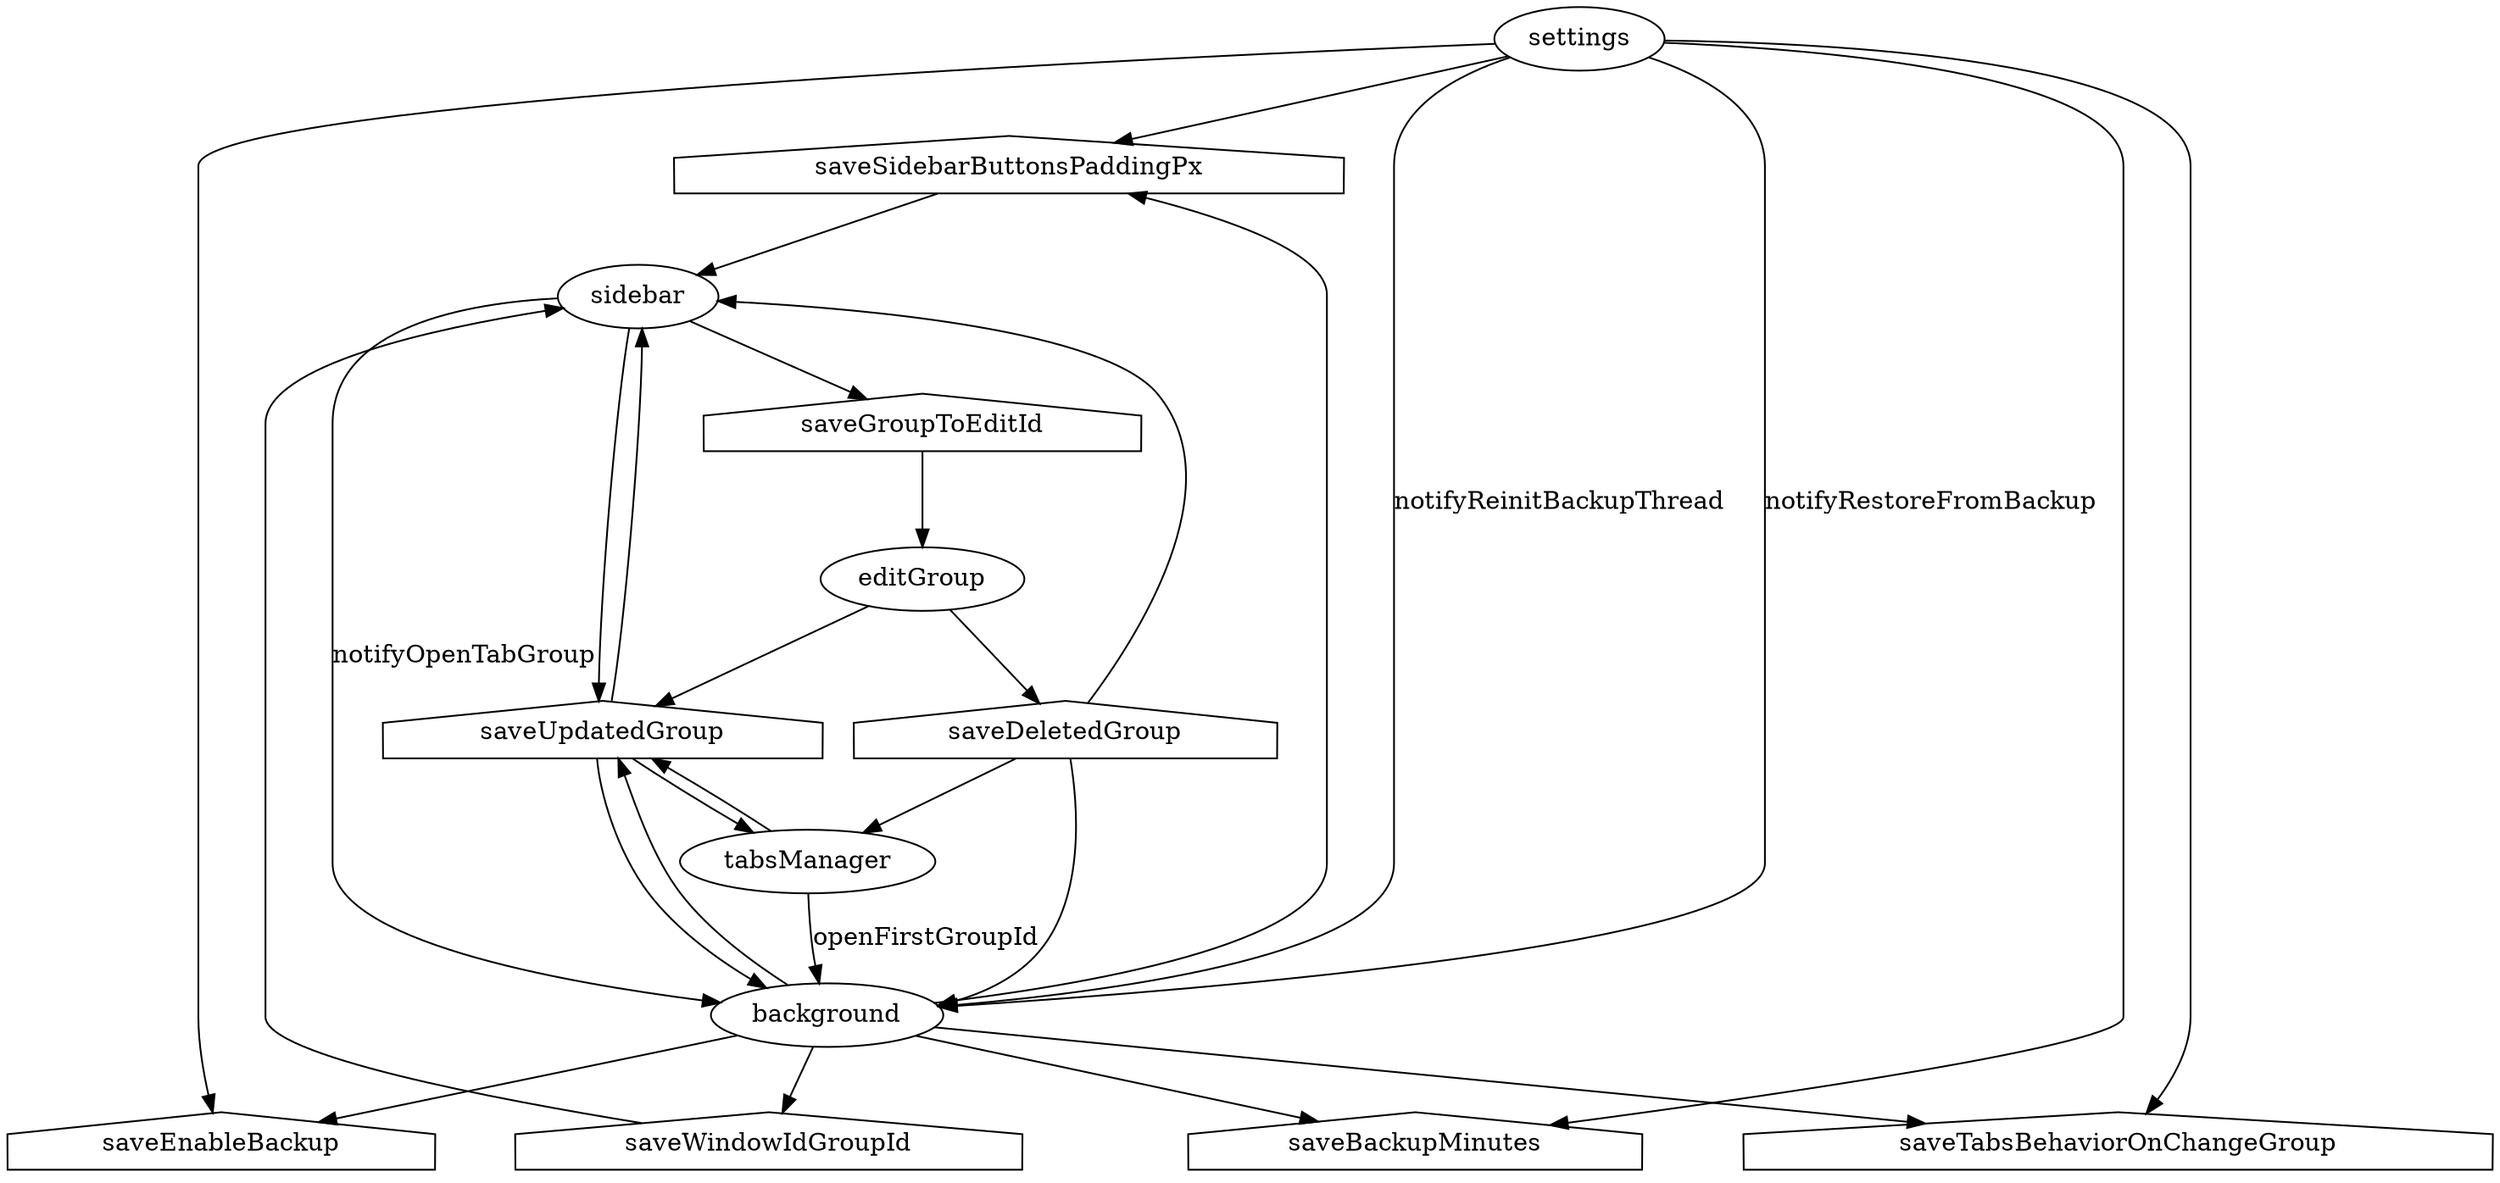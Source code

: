 digraph G {

  saveSidebarButtonsPaddingPx [ shape=house ];
  saveEnableBackup [ shape=house ];
  saveBackupMinutes [ shape=house ];
  saveTabsBehaviorOnChangeGroup [ shape=house ];
  saveDeletedGroup [ shape=house ];
  saveUpdatedGroup [ shape=house ];
  saveGroupToEditId [ shape=house ];
  saveWindowIdGroupId [ shape=house ];

  settings -> saveSidebarButtonsPaddingPx;
  settings -> saveEnableBackup;
  settings -> saveBackupMinutes;
  settings -> saveTabsBehaviorOnChangeGroup;

  settings -> background [ label = notifyReinitBackupThread ];
  settings -> background [ label = notifyRestoreFromBackup ];

  editGroup -> saveDeletedGroup;
  editGroup -> saveUpdatedGroup;

  saveGroupToEditId -> editGroup;

  tabsManager -> saveUpdatedGroup;
  tabsManager -> background [ label = openFirstGroupId ];

  saveUpdatedGroup -> tabsManager;
  saveDeletedGroup -> tabsManager;

  sidebar -> background [ label = notifyOpenTabGroup ];
  sidebar -> saveUpdatedGroup;
  sidebar -> saveGroupToEditId;

  saveUpdatedGroup -> sidebar;
  saveDeletedGroup -> sidebar;
  saveSidebarButtonsPaddingPx -> sidebar;
  saveWindowIdGroupId -> sidebar;

  background -> saveBackupMinutes;
  background -> saveEnableBackup;
  background -> saveSidebarButtonsPaddingPx;
  background -> saveTabsBehaviorOnChangeGroup;
  background -> saveUpdatedGroup;
  background -> saveWindowIdGroupId;

  saveDeletedGroup -> background;
  saveUpdatedGroup -> background;
}
